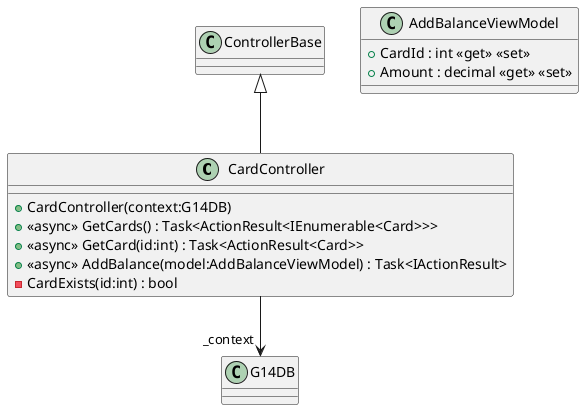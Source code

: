 @startuml
class CardController {
    + CardController(context:G14DB)
    + <<async>> GetCards() : Task<ActionResult<IEnumerable<Card>>>
    + <<async>> GetCard(id:int) : Task<ActionResult<Card>>
    + <<async>> AddBalance(model:AddBalanceViewModel) : Task<IActionResult>
    - CardExists(id:int) : bool
}
class AddBalanceViewModel {
    + CardId : int <<get>> <<set>>
    + Amount : decimal <<get>> <<set>>
}
ControllerBase <|-- CardController
CardController --> "_context" G14DB
@enduml

